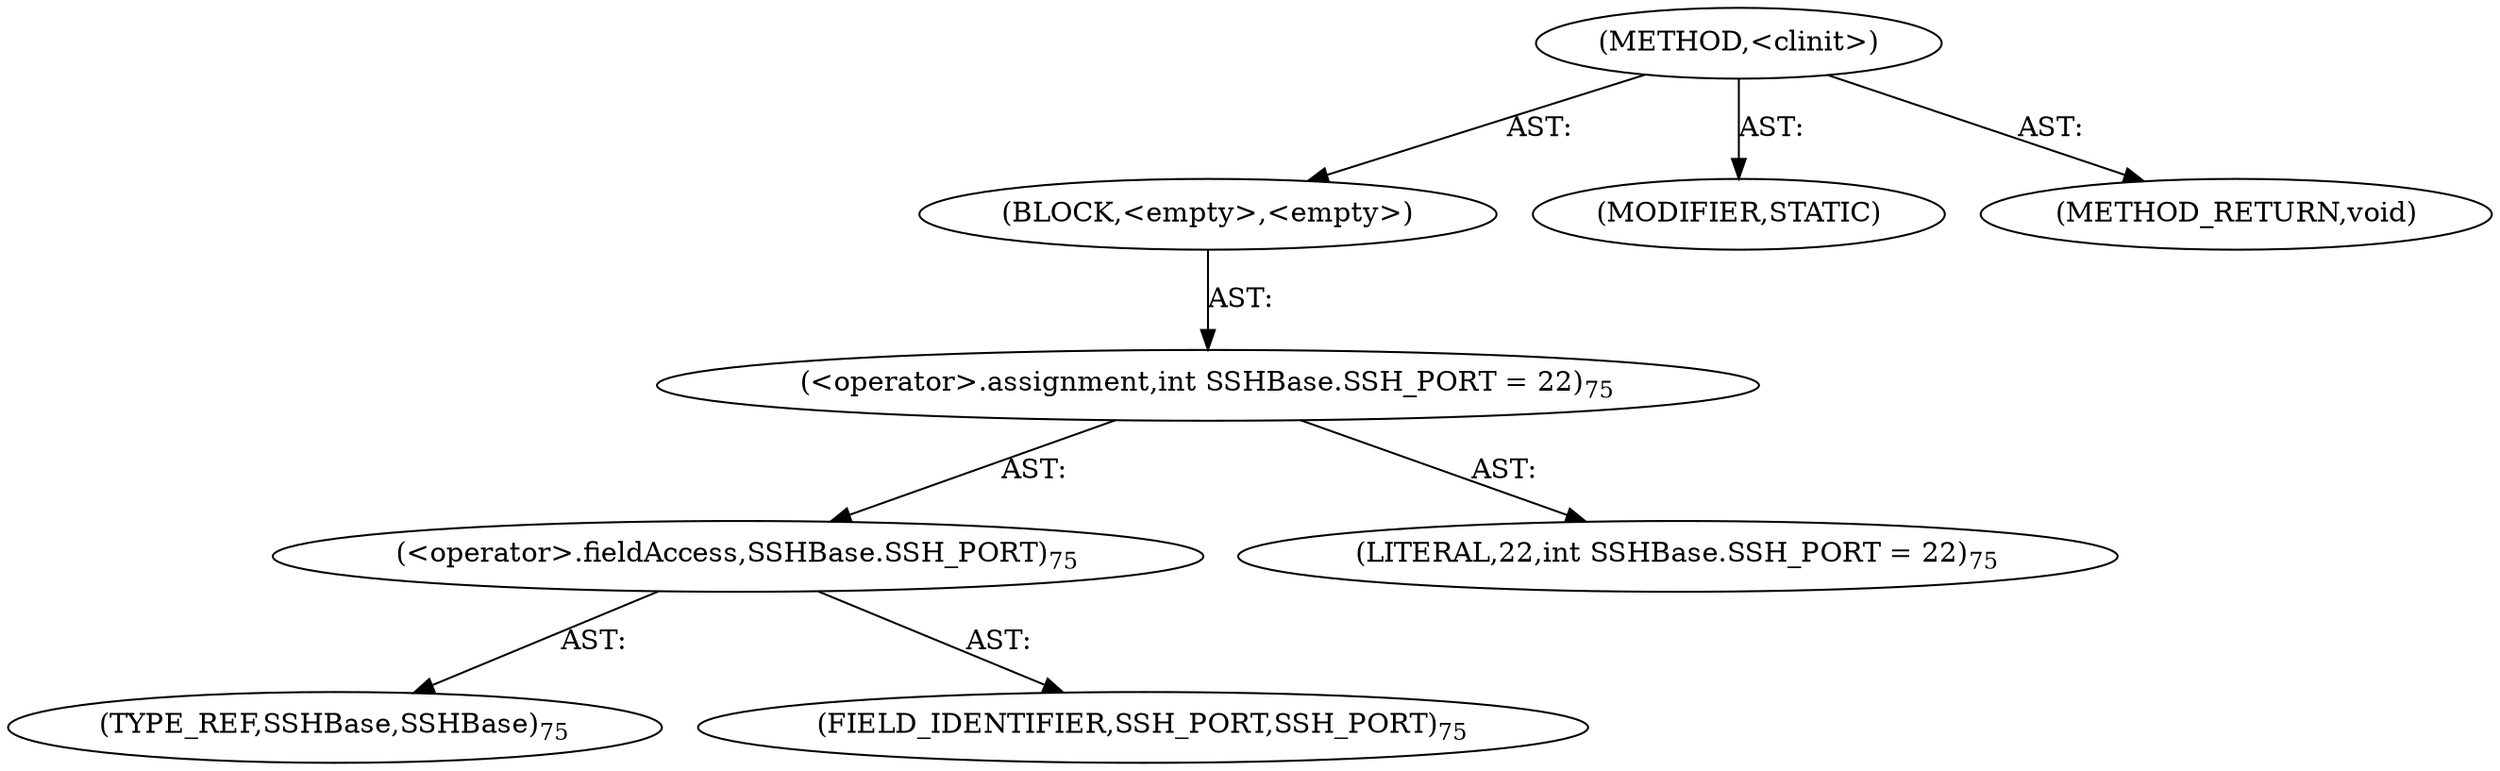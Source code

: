 digraph "&lt;clinit&gt;" {  
"111669149712" [label = <(METHOD,&lt;clinit&gt;)> ]
"25769803794" [label = <(BLOCK,&lt;empty&gt;,&lt;empty&gt;)> ]
"30064771149" [label = <(&lt;operator&gt;.assignment,int SSHBase.SSH_PORT = 22)<SUB>75</SUB>> ]
"30064771150" [label = <(&lt;operator&gt;.fieldAccess,SSHBase.SSH_PORT)<SUB>75</SUB>> ]
"180388626434" [label = <(TYPE_REF,SSHBase,SSHBase)<SUB>75</SUB>> ]
"55834574882" [label = <(FIELD_IDENTIFIER,SSH_PORT,SSH_PORT)<SUB>75</SUB>> ]
"90194313224" [label = <(LITERAL,22,int SSHBase.SSH_PORT = 22)<SUB>75</SUB>> ]
"133143986216" [label = <(MODIFIER,STATIC)> ]
"128849018896" [label = <(METHOD_RETURN,void)> ]
  "111669149712" -> "25769803794"  [ label = "AST: "] 
  "111669149712" -> "133143986216"  [ label = "AST: "] 
  "111669149712" -> "128849018896"  [ label = "AST: "] 
  "25769803794" -> "30064771149"  [ label = "AST: "] 
  "30064771149" -> "30064771150"  [ label = "AST: "] 
  "30064771149" -> "90194313224"  [ label = "AST: "] 
  "30064771150" -> "180388626434"  [ label = "AST: "] 
  "30064771150" -> "55834574882"  [ label = "AST: "] 
}
